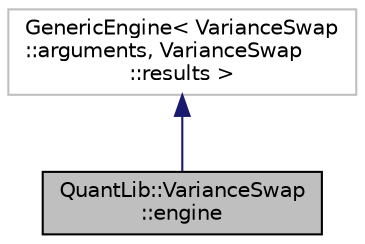 digraph "QuantLib::VarianceSwap::engine"
{
  edge [fontname="Helvetica",fontsize="10",labelfontname="Helvetica",labelfontsize="10"];
  node [fontname="Helvetica",fontsize="10",shape=record];
  Node1 [label="QuantLib::VarianceSwap\l::engine",height=0.2,width=0.4,color="black", fillcolor="grey75", style="filled", fontcolor="black"];
  Node2 -> Node1 [dir="back",color="midnightblue",fontsize="10",style="solid"];
  Node2 [label="GenericEngine\< VarianceSwap\l::arguments, VarianceSwap\l::results \>",height=0.2,width=0.4,color="grey75", fillcolor="white", style="filled"];
}
